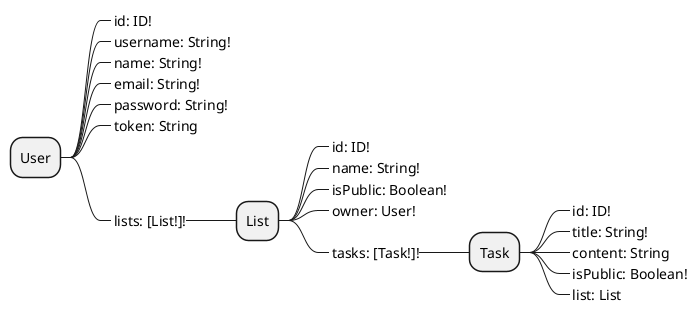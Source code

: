 @startmindmap
* User
**_ id: ID!
**_ username: String!
**_ name: String!
**_ email: String!
**_ password: String!
**_ token: String
**_ lists: [List!]!
*** List
****_ id: ID!
****_ name: String!
****_ isPublic: Boolean!
****_ owner: User!
****_ tasks: [Task!]!
***** Task
******_ id: ID!
******_ title: String!
******_ content: String
******_ isPublic: Boolean!
******_ list: List
@endmindmap